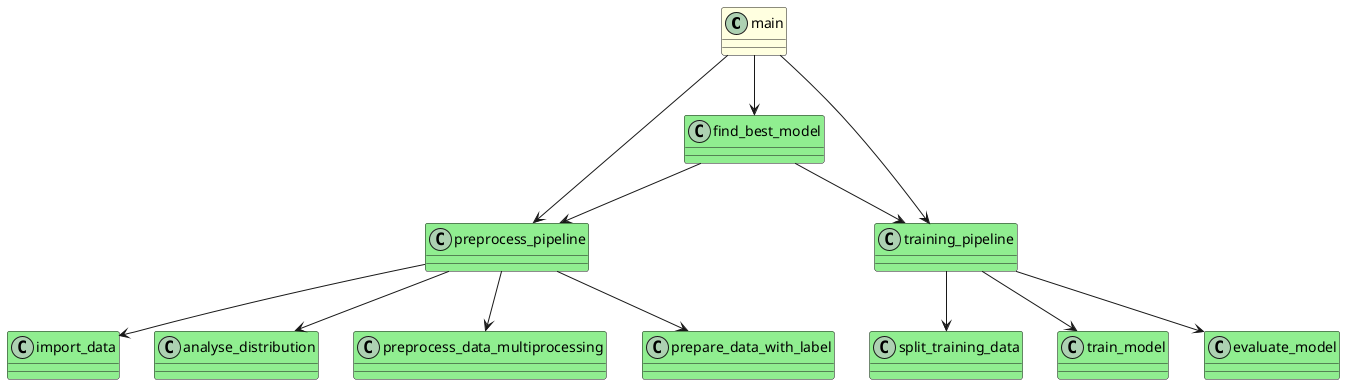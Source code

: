 @startuml
!define ColorClass(color, className) class className #color
!define ColorInterface(color, interfaceName) interface interfaceName #color

ColorClass(LightYellow, main)
ColorClass(LightGreen, find_best_model)
ColorClass(LightGreen, preprocess_pipeline)
ColorClass(LightGreen, training_pipeline)
ColorClass(LightGreen, import_data)
ColorClass(LightGreen, analyse_distribution)
ColorClass(LightGreen, preprocess_data_multiprocessing)
ColorClass(LightGreen, prepare_data_with_label)
ColorClass(LightGreen, split_training_data)
ColorClass(LightGreen, train_model)
ColorClass(LightGreen, evaluate_model)

main --> find_best_model
main --> preprocess_pipeline
main --> training_pipeline

preprocess_pipeline --> import_data
preprocess_pipeline --> preprocess_data_multiprocessing
preprocess_pipeline --> analyse_distribution
preprocess_pipeline --> prepare_data_with_label

training_pipeline --> split_training_data
training_pipeline --> train_model
training_pipeline --> evaluate_model

find_best_model --> preprocess_pipeline
find_best_model --> training_pipeline

@enduml
